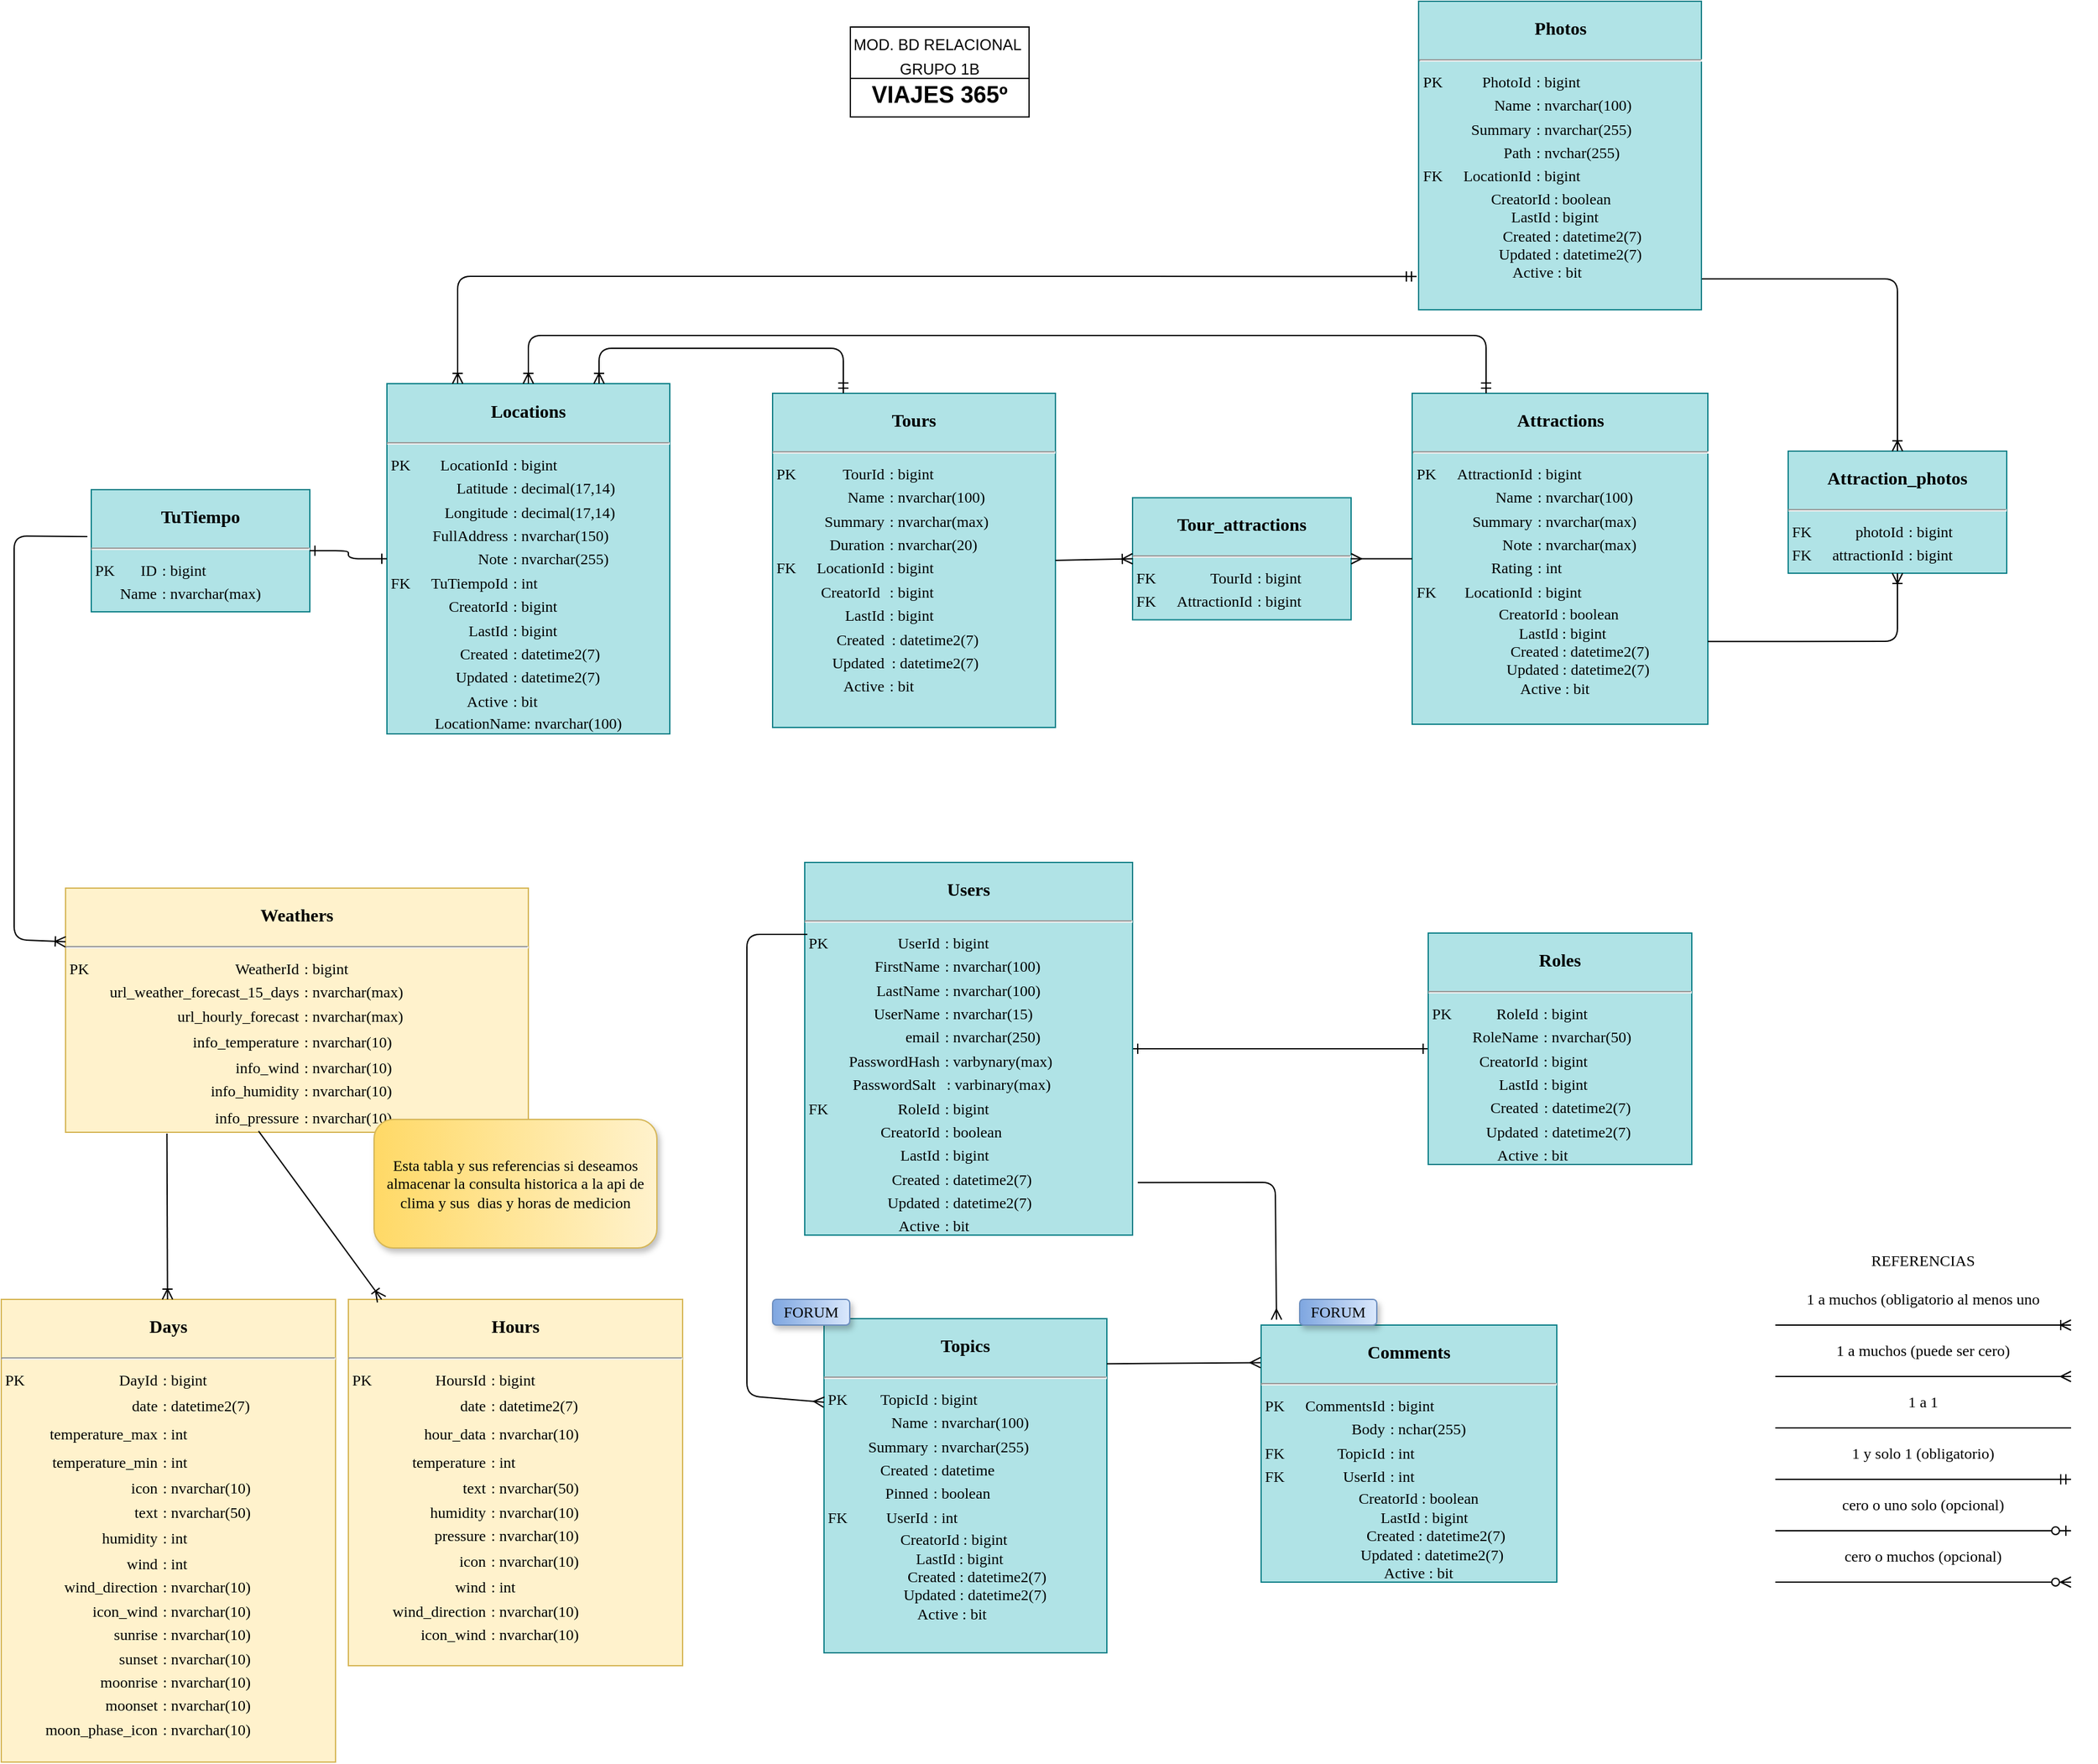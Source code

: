 <mxfile version="14.4.3" type="device"><diagram name="Page-1" id="2ca16b54-16f6-2749-3443-fa8db7711227"><mxGraphModel dx="2762" dy="1672" grid="1" gridSize="10" guides="1" tooltips="1" connect="1" arrows="1" fold="1" page="1" pageScale="1" pageWidth="1100" pageHeight="850" background="#ffffff" math="0" shadow="0"><root><mxCell id="0"/><mxCell id="1" parent="0"/><mxCell id="2ed32ef02a7f4228-20" style="edgeStyle=orthogonalEdgeStyle;html=1;labelBackgroundColor=none;startArrow=ERone;endArrow=ERone;fontFamily=Verdana;fontSize=12;align=left;startFill=0;endFill=0;" parent="1" source="V1FZ17Z4BMPoSAG-8q6G-1" target="2ed32ef02a7f4228-11" edge="1"><mxGeometry relative="1" as="geometry"><mxPoint x="975" y="725" as="sourcePoint"/></mxGeometry></mxCell><mxCell id="2ed32ef02a7f4228-11" value="&lt;p style=&quot;box-sizing: border-box ; width: 100% ; padding: 2px&quot;&gt;&lt;b&gt;&lt;font style=&quot;font-size: 14px&quot;&gt;Users&lt;/font&gt;&lt;/b&gt;&lt;/p&gt;&lt;hr&gt;&lt;table&gt;&lt;tbody&gt;&lt;tr&gt;&lt;td style=&quot;text-align: right ; border-collapse: collapse&quot;&gt;PK&amp;nbsp; &amp;nbsp;&amp;nbsp;&lt;/td&gt;&lt;td style=&quot;text-align: right&quot;&gt;UserId&lt;/td&gt;&lt;td style=&quot;text-align: left&quot;&gt;: bigint&lt;/td&gt;&lt;/tr&gt;&lt;tr&gt;&lt;td&gt;&lt;br&gt;&lt;/td&gt;&lt;td style=&quot;text-align: right&quot;&gt;FirstName&lt;/td&gt;&lt;td style=&quot;text-align: left&quot;&gt;: nvarchar(100)&lt;/td&gt;&lt;/tr&gt;&lt;tr&gt;&lt;td&gt;&lt;br&gt;&lt;/td&gt;&lt;td style=&quot;text-align: right&quot;&gt;LastName&lt;/td&gt;&lt;td style=&quot;text-align: left&quot;&gt;: nvarchar(100)&lt;/td&gt;&lt;/tr&gt;&lt;tr&gt;&lt;td&gt;&lt;br&gt;&lt;/td&gt;&lt;td style=&quot;text-align: right&quot;&gt;UserName&lt;/td&gt;&lt;td style=&quot;text-align: left&quot;&gt;: nvarchar(15)&lt;/td&gt;&lt;/tr&gt;&lt;tr&gt;&lt;td&gt;&lt;br&gt;&lt;/td&gt;&lt;td style=&quot;text-align: right&quot;&gt;email&lt;/td&gt;&lt;td style=&quot;text-align: left&quot;&gt;: nvarchar(250)&lt;/td&gt;&lt;/tr&gt;&lt;tr&gt;&lt;td&gt;&lt;br&gt;&lt;/td&gt;&lt;td&gt;PasswordHash&lt;/td&gt;&lt;td&gt;: varbynary(max)&lt;/td&gt;&lt;/tr&gt;&lt;tr&gt;&lt;td&gt;&lt;br&gt;&lt;/td&gt;&lt;td&gt;PasswordSalt&lt;/td&gt;&lt;td&gt;: varbinary(max)&lt;/td&gt;&lt;/tr&gt;&lt;tr&gt;&lt;td style=&quot;text-align: left&quot;&gt;FK&lt;/td&gt;&lt;td style=&quot;text-align: right&quot;&gt;RoleId&lt;/td&gt;&lt;td style=&quot;text-align: left&quot;&gt;: bigint&lt;/td&gt;&lt;/tr&gt;&lt;tr&gt;&lt;td&gt;&lt;br&gt;&lt;/td&gt;&lt;td style=&quot;text-align: right&quot;&gt;CreatorId&lt;/td&gt;&lt;td style=&quot;text-align: left&quot;&gt;: boolean&lt;/td&gt;&lt;/tr&gt;&lt;tr&gt;&lt;td style=&quot;text-align: left&quot;&gt;&lt;br&gt;&lt;/td&gt;&lt;td style=&quot;text-align: right&quot;&gt;LastId&lt;/td&gt;&lt;td style=&quot;text-align: left&quot;&gt;: bigint&lt;/td&gt;&lt;/tr&gt;&lt;tr&gt;&lt;td&gt;&lt;br&gt;&lt;/td&gt;&lt;td style=&quot;text-align: right&quot;&gt;Created&lt;/td&gt;&lt;td style=&quot;text-align: left&quot;&gt;: datetime2(7)&lt;/td&gt;&lt;/tr&gt;&lt;tr&gt;&lt;td&gt;&lt;br&gt;&lt;/td&gt;&lt;td style=&quot;text-align: right&quot;&gt;Updated&lt;/td&gt;&lt;td style=&quot;text-align: left&quot;&gt;: datetime2(7)&lt;/td&gt;&lt;/tr&gt;&lt;tr&gt;&lt;td&gt;&lt;br&gt;&lt;/td&gt;&lt;td style=&quot;text-align: right&quot;&gt;Active&lt;/td&gt;&lt;td style=&quot;text-align: left&quot;&gt;: bit&lt;/td&gt;&lt;/tr&gt;&lt;/tbody&gt;&lt;/table&gt;" style="verticalAlign=top;align=center;overflow=fill;html=1;rounded=0;shadow=0;comic=0;labelBackgroundColor=none;strokeWidth=1;fontFamily=Verdana;fontSize=12;glass=0;sketch=0;fillColor=#b0e3e6;strokeColor=#0e8088;" parent="1" vertex="1"><mxGeometry x="385" y="660" width="255" height="290" as="geometry"/></mxCell><mxCell id="V1FZ17Z4BMPoSAG-8q6G-1" value="&lt;p style=&quot;box-sizing: border-box ; width: 100% ; padding: 2px&quot;&gt;&lt;span style=&quot;font-size: 14px&quot;&gt;&lt;b&gt;Roles&lt;/b&gt;&lt;/span&gt;&lt;/p&gt;&lt;hr&gt;&lt;table&gt;&lt;tbody&gt;&lt;tr&gt;&lt;td style=&quot;text-align: right ; border-collapse: collapse&quot;&gt;PK&amp;nbsp; &amp;nbsp;&amp;nbsp;&lt;/td&gt;&lt;td style=&quot;text-align: right&quot;&gt;RoleId&lt;/td&gt;&lt;td style=&quot;text-align: left&quot;&gt;: bigint&lt;/td&gt;&lt;/tr&gt;&lt;tr&gt;&lt;td&gt;&lt;br&gt;&lt;/td&gt;&lt;td style=&quot;text-align: right&quot;&gt;RoleName&lt;/td&gt;&lt;td style=&quot;text-align: left&quot;&gt;: nvarchar(50)&lt;/td&gt;&lt;/tr&gt;&lt;tr&gt;&lt;td&gt;&lt;br&gt;&lt;/td&gt;&lt;td style=&quot;text-align: right&quot;&gt;CreatorId&lt;/td&gt;&lt;td style=&quot;text-align: left&quot;&gt;: bigint&lt;/td&gt;&lt;/tr&gt;&lt;tr&gt;&lt;td&gt;&lt;br&gt;&lt;/td&gt;&lt;td style=&quot;text-align: right&quot;&gt;LastId&lt;/td&gt;&lt;td style=&quot;text-align: left&quot;&gt;: bigint&lt;/td&gt;&lt;/tr&gt;&lt;tr&gt;&lt;td&gt;&lt;br&gt;&lt;/td&gt;&lt;td style=&quot;text-align: right&quot;&gt;Created&lt;/td&gt;&lt;td&gt;: datetime2(7)&lt;/td&gt;&lt;/tr&gt;&lt;tr&gt;&lt;td&gt;&lt;br&gt;&lt;/td&gt;&lt;td style=&quot;text-align: right&quot;&gt;Updated&lt;/td&gt;&lt;td&gt;: datetime2(7)&lt;/td&gt;&lt;/tr&gt;&lt;tr&gt;&lt;td&gt;&lt;br&gt;&lt;/td&gt;&lt;td style=&quot;text-align: right&quot;&gt;Active&lt;/td&gt;&lt;td style=&quot;text-align: left&quot;&gt;: bit&lt;/td&gt;&lt;/tr&gt;&lt;/tbody&gt;&lt;/table&gt;" style="verticalAlign=top;align=center;overflow=fill;html=1;rounded=0;shadow=0;comic=0;labelBackgroundColor=none;strokeWidth=1;fontFamily=Verdana;fontSize=12;glass=0;sketch=0;fillColor=#b0e3e6;strokeColor=#0e8088;" parent="1" vertex="1"><mxGeometry x="870" y="715" width="205" height="180" as="geometry"/></mxCell><mxCell id="V1FZ17Z4BMPoSAG-8q6G-2" value="&lt;p style=&quot;box-sizing: border-box ; width: 100% ; padding: 2px&quot;&gt;&lt;b&gt;&lt;font style=&quot;font-size: 14px&quot;&gt;Locations&lt;/font&gt;&lt;/b&gt;&lt;/p&gt;&lt;hr&gt;&lt;table&gt;&lt;tbody&gt;&lt;tr&gt;&lt;td style=&quot;text-align: right ; border-collapse: collapse&quot;&gt;PK&amp;nbsp; &amp;nbsp;&amp;nbsp;&lt;/td&gt;&lt;td style=&quot;text-align: right&quot;&gt;LocationId&lt;/td&gt;&lt;td style=&quot;text-align: left&quot;&gt;: bigint&amp;nbsp;&lt;/td&gt;&lt;/tr&gt;&lt;tr&gt;&lt;td&gt;&lt;br&gt;&lt;/td&gt;&lt;td style=&quot;text-align: right&quot;&gt;Latitude&lt;/td&gt;&lt;td style=&quot;text-align: left&quot;&gt;: decimal(17,14)&lt;/td&gt;&lt;/tr&gt;&lt;tr&gt;&lt;td&gt;&lt;br&gt;&lt;/td&gt;&lt;td style=&quot;text-align: right&quot;&gt;Longitude&lt;/td&gt;&lt;td&gt;: decimal(17,14)&lt;/td&gt;&lt;/tr&gt;&lt;tr&gt;&lt;td&gt;&lt;br&gt;&lt;/td&gt;&lt;td style=&quot;text-align: right&quot;&gt;FullAddress&lt;/td&gt;&lt;td style=&quot;text-align: left&quot;&gt;: nvarchar(150)&lt;/td&gt;&lt;/tr&gt;&lt;tr&gt;&lt;td&gt;&lt;br&gt;&lt;/td&gt;&lt;td style=&quot;text-align: right&quot;&gt;Note&lt;/td&gt;&lt;td style=&quot;text-align: left&quot;&gt;: nvarchar(255)&lt;/td&gt;&lt;/tr&gt;&lt;tr&gt;&lt;td style=&quot;text-align: left&quot;&gt;FK&lt;/td&gt;&lt;td style=&quot;text-align: right&quot;&gt;TuTiempoId&lt;/td&gt;&lt;td style=&quot;text-align: left&quot;&gt;: int&lt;/td&gt;&lt;/tr&gt;&lt;tr&gt;&lt;td&gt;&lt;br&gt;&lt;/td&gt;&lt;td style=&quot;text-align: right&quot;&gt;CreatorId&lt;/td&gt;&lt;td style=&quot;text-align: left&quot;&gt;: bigint&lt;/td&gt;&lt;/tr&gt;&lt;tr&gt;&lt;td&gt;&lt;br&gt;&lt;/td&gt;&lt;td style=&quot;text-align: right&quot;&gt;LastId&lt;/td&gt;&lt;td style=&quot;text-align: left&quot;&gt;: bigint&lt;/td&gt;&lt;/tr&gt;&lt;tr&gt;&lt;td&gt;&lt;br&gt;&lt;/td&gt;&lt;td style=&quot;text-align: right&quot;&gt;Created&lt;/td&gt;&lt;td style=&quot;text-align: left&quot;&gt;: datetime2(7)&lt;/td&gt;&lt;/tr&gt;&lt;tr&gt;&lt;td&gt;&lt;br&gt;&lt;/td&gt;&lt;td style=&quot;text-align: right&quot;&gt;Updated&lt;/td&gt;&lt;td style=&quot;text-align: left&quot;&gt;: datetime2(7)&lt;/td&gt;&lt;/tr&gt;&lt;tr&gt;&lt;td&gt;&lt;br&gt;&lt;/td&gt;&lt;td style=&quot;text-align: right&quot;&gt;Active&lt;/td&gt;&lt;td style=&quot;text-align: left&quot;&gt;: bit&lt;/td&gt;&lt;/tr&gt;&lt;/tbody&gt;&lt;/table&gt;LocationName: nvarchar(100)" style="verticalAlign=top;align=center;overflow=fill;html=1;rounded=0;shadow=0;comic=0;labelBackgroundColor=none;strokeWidth=1;fontFamily=Verdana;fontSize=12;glass=0;sketch=0;fillColor=#b0e3e6;strokeColor=#0e8088;" parent="1" vertex="1"><mxGeometry x="60" y="287.5" width="220" height="272.5" as="geometry"/></mxCell><mxCell id="e3Qhq50gi6dWlO5Slr-u-6" value="&lt;p style=&quot;box-sizing: border-box ; width: 100% ; padding: 2px&quot;&gt;&lt;b&gt;&lt;font style=&quot;font-size: 14px&quot;&gt;Tours&lt;/font&gt;&lt;/b&gt;&lt;/p&gt;&lt;hr&gt;&lt;table&gt;&lt;tbody&gt;&lt;tr&gt;&lt;td style=&quot;text-align: right ; border-collapse: collapse&quot;&gt;PK&amp;nbsp; &amp;nbsp;&amp;nbsp;&lt;/td&gt;&lt;td style=&quot;text-align: right&quot;&gt;TourId&lt;/td&gt;&lt;td style=&quot;text-align: left&quot;&gt;: bigint&lt;/td&gt;&lt;/tr&gt;&lt;tr&gt;&lt;td&gt;&lt;br&gt;&lt;/td&gt;&lt;td style=&quot;text-align: right&quot;&gt;Name&lt;/td&gt;&lt;td style=&quot;text-align: left&quot;&gt;: nvarchar(100)&lt;/td&gt;&lt;/tr&gt;&lt;tr&gt;&lt;td&gt;&lt;br&gt;&lt;/td&gt;&lt;td style=&quot;text-align: right&quot;&gt;Summary&lt;/td&gt;&lt;td&gt;: nvarchar(max)&lt;/td&gt;&lt;/tr&gt;&lt;tr&gt;&lt;td&gt;&lt;br&gt;&lt;/td&gt;&lt;td style=&quot;text-align: right&quot;&gt;Duration&lt;/td&gt;&lt;td style=&quot;text-align: left&quot;&gt;: nvarchar(20)&lt;/td&gt;&lt;/tr&gt;&lt;tr&gt;&lt;td style=&quot;text-align: left&quot;&gt;FK&lt;/td&gt;&lt;td&gt;LocationId&lt;/td&gt;&lt;td style=&quot;text-align: left&quot;&gt;: bigint&lt;/td&gt;&lt;/tr&gt;&lt;tr&gt;&lt;td&gt;&lt;br&gt;&lt;/td&gt;&lt;td&gt;CreatorId&lt;/td&gt;&lt;td style=&quot;text-align: left&quot;&gt;: bigint&lt;/td&gt;&lt;/tr&gt;&lt;tr&gt;&lt;td&gt;&lt;br&gt;&lt;/td&gt;&lt;td style=&quot;text-align: right&quot;&gt;LastId&lt;/td&gt;&lt;td style=&quot;text-align: left&quot;&gt;: bigint&lt;/td&gt;&lt;/tr&gt;&lt;tr&gt;&lt;td&gt;&lt;br&gt;&lt;/td&gt;&lt;td style=&quot;text-align: right&quot;&gt;Created&lt;/td&gt;&lt;td&gt;: datetime2(7)&amp;nbsp;&amp;nbsp;&lt;/td&gt;&lt;/tr&gt;&lt;tr&gt;&lt;td&gt;&lt;br&gt;&lt;/td&gt;&lt;td style=&quot;text-align: right&quot;&gt;Updated&lt;/td&gt;&lt;td&gt;: datetime2(7)&amp;nbsp;&amp;nbsp;&lt;/td&gt;&lt;/tr&gt;&lt;tr&gt;&lt;td&gt;&lt;br&gt;&lt;/td&gt;&lt;td style=&quot;text-align: right&quot;&gt;Active&lt;/td&gt;&lt;td style=&quot;text-align: left&quot;&gt;: bit&lt;/td&gt;&lt;/tr&gt;&lt;/tbody&gt;&lt;/table&gt;" style="verticalAlign=top;align=center;overflow=fill;html=1;rounded=0;shadow=0;comic=0;labelBackgroundColor=none;strokeWidth=1;fontFamily=Verdana;fontSize=12;glass=0;sketch=0;fillColor=#b0e3e6;strokeColor=#0e8088;" parent="1" vertex="1"><mxGeometry x="360" y="295" width="220" height="260" as="geometry"/></mxCell><mxCell id="e3Qhq50gi6dWlO5Slr-u-7" value="&lt;p style=&quot;box-sizing: border-box ; width: 100% ; padding: 2px&quot;&gt;&lt;b&gt;&lt;font style=&quot;font-size: 14px&quot;&gt;Attractions&lt;/font&gt;&lt;/b&gt;&lt;/p&gt;&lt;hr&gt;&lt;table&gt;&lt;tbody&gt;&lt;tr&gt;&lt;td style=&quot;text-align: right ; border-collapse: collapse&quot;&gt;PK&amp;nbsp; &amp;nbsp;&amp;nbsp;&lt;/td&gt;&lt;td style=&quot;text-align: right&quot;&gt;AttractionId&lt;/td&gt;&lt;td style=&quot;text-align: left&quot;&gt;: bigint&lt;/td&gt;&lt;/tr&gt;&lt;tr&gt;&lt;td&gt;&lt;br&gt;&lt;/td&gt;&lt;td style=&quot;text-align: right&quot;&gt;Name&lt;/td&gt;&lt;td style=&quot;text-align: left&quot;&gt;: nvarchar(100)&lt;/td&gt;&lt;/tr&gt;&lt;tr&gt;&lt;td&gt;&lt;br&gt;&lt;/td&gt;&lt;td style=&quot;text-align: right&quot;&gt;Summary&lt;/td&gt;&lt;td style=&quot;text-align: left&quot;&gt;: nvarchar(max)&lt;/td&gt;&lt;/tr&gt;&lt;tr&gt;&lt;td&gt;&lt;br&gt;&lt;/td&gt;&lt;td style=&quot;text-align: right&quot;&gt;Note&lt;/td&gt;&lt;td style=&quot;text-align: left&quot;&gt;: nvarchar(max)&lt;/td&gt;&lt;/tr&gt;&lt;tr&gt;&lt;td&gt;&lt;br&gt;&lt;/td&gt;&lt;td style=&quot;text-align: right&quot;&gt;Rating&lt;/td&gt;&lt;td style=&quot;text-align: left&quot;&gt;: int&lt;/td&gt;&lt;/tr&gt;&lt;tr&gt;&lt;td style=&quot;text-align: left&quot;&gt;FK&lt;/td&gt;&lt;td style=&quot;text-align: right&quot;&gt;LocationId&lt;/td&gt;&lt;td style=&quot;text-align: left&quot;&gt;: bigint&lt;/td&gt;&lt;/tr&gt;&lt;/tbody&gt;&lt;/table&gt;&amp;nbsp; &amp;nbsp; &amp;nbsp;CreatorId : boolean&amp;nbsp; &amp;nbsp; &amp;nbsp;&amp;nbsp;&lt;br&gt;&amp;nbsp; &amp;nbsp; &amp;nbsp;LastId : bigint&amp;nbsp; &amp;nbsp;&amp;nbsp;&lt;br&gt;&amp;nbsp; &amp;nbsp; &amp;nbsp; &amp;nbsp; &amp;nbsp; Created : datetime2(7)&lt;br&gt;&amp;nbsp; &amp;nbsp; &amp;nbsp; &amp;nbsp; &amp;nbsp;Updated : datetime2(7)&lt;br&gt;Active : bit&amp;nbsp; &amp;nbsp;" style="verticalAlign=top;align=center;overflow=fill;html=1;rounded=0;shadow=0;comic=0;labelBackgroundColor=none;strokeWidth=1;fontFamily=Verdana;fontSize=12;glass=0;sketch=0;fillColor=#b0e3e6;strokeColor=#0e8088;direction=west;" parent="1" vertex="1"><mxGeometry x="857.5" y="295" width="230" height="257.5" as="geometry"/></mxCell><mxCell id="e3Qhq50gi6dWlO5Slr-u-8" value="&lt;p style=&quot;box-sizing: border-box ; width: 100% ; padding: 2px&quot;&gt;&lt;span style=&quot;font-size: 14px&quot;&gt;&lt;b&gt;Photos&lt;/b&gt;&lt;/span&gt;&lt;/p&gt;&lt;hr&gt;&lt;table&gt;&lt;tbody&gt;&lt;tr&gt;&lt;td style=&quot;text-align: right ; border-collapse: collapse&quot;&gt;PK&amp;nbsp; &amp;nbsp;&amp;nbsp;&lt;/td&gt;&lt;td style=&quot;text-align: right&quot;&gt;PhotoId&lt;/td&gt;&lt;td style=&quot;text-align: left&quot;&gt;: bigint&lt;/td&gt;&lt;/tr&gt;&lt;tr&gt;&lt;td&gt;&lt;br&gt;&lt;/td&gt;&lt;td style=&quot;text-align: right&quot;&gt;Name&lt;/td&gt;&lt;td style=&quot;text-align: left&quot;&gt;: nvarchar(100)&lt;/td&gt;&lt;/tr&gt;&lt;tr&gt;&lt;td&gt;&lt;br&gt;&lt;/td&gt;&lt;td style=&quot;text-align: right&quot;&gt;Summary&lt;/td&gt;&lt;td&gt;: nvarchar(255)&lt;/td&gt;&lt;/tr&gt;&lt;tr&gt;&lt;td&gt;&lt;br&gt;&lt;/td&gt;&lt;td style=&quot;text-align: right&quot;&gt;Path&lt;/td&gt;&lt;td style=&quot;text-align: left&quot;&gt;: nvchar(255)&lt;/td&gt;&lt;/tr&gt;&lt;tr&gt;&lt;td style=&quot;text-align: left&quot;&gt;FK&lt;/td&gt;&lt;td style=&quot;text-align: right&quot;&gt;LocationId&lt;/td&gt;&lt;td style=&quot;text-align: left&quot;&gt;: bigint&lt;/td&gt;&lt;/tr&gt;&lt;/tbody&gt;&lt;/table&gt;&amp;nbsp;CreatorId : boolean&amp;nbsp; &amp;nbsp; &amp;nbsp;&amp;nbsp;&lt;br&gt;&amp;nbsp;LastId : bigint&amp;nbsp; &amp;nbsp;&amp;nbsp;&lt;br&gt;&amp;nbsp; &amp;nbsp; &amp;nbsp; Created : datetime2(7)&lt;br&gt;&amp;nbsp; &amp;nbsp; &amp;nbsp;Updated : datetime2(7)&lt;br&gt;Active : bit&amp;nbsp; &amp;nbsp; &amp;nbsp; &amp;nbsp;" style="verticalAlign=top;align=center;overflow=fill;html=1;rounded=0;shadow=0;comic=0;labelBackgroundColor=none;strokeWidth=1;fontFamily=Verdana;fontSize=12;glass=0;sketch=0;fillColor=#b0e3e6;strokeColor=#0e8088;" parent="1" vertex="1"><mxGeometry x="862.5" y="-10" width="220" height="240" as="geometry"/></mxCell><mxCell id="e3Qhq50gi6dWlO5Slr-u-9" value="&lt;p style=&quot;box-sizing: border-box ; width: 100% ; padding: 2px&quot;&gt;&lt;span style=&quot;font-size: 14px&quot;&gt;&lt;b&gt;Weathers&lt;/b&gt;&lt;/span&gt;&lt;/p&gt;&lt;hr&gt;&lt;table&gt;&lt;tbody&gt;&lt;tr&gt;&lt;td style=&quot;text-align: right ; border-collapse: collapse&quot;&gt;PK&amp;nbsp; &amp;nbsp;&amp;nbsp;&lt;/td&gt;&lt;td style=&quot;text-align: right&quot;&gt;WeatherId&lt;/td&gt;&lt;td style=&quot;text-align: left&quot;&gt;: bigint&lt;/td&gt;&lt;/tr&gt;&lt;tr&gt;&lt;td&gt;&lt;br&gt;&lt;/td&gt;&lt;td style=&quot;text-align: right&quot;&gt;url_weather_forecast_15_days&lt;/td&gt;&lt;td style=&quot;text-align: left&quot;&gt;: nvarchar(max)&lt;/td&gt;&lt;/tr&gt;&lt;tr&gt;&lt;td&gt;&lt;br&gt;&lt;/td&gt;&lt;td style=&quot;text-align: right&quot;&gt;url_hourly_forecast&lt;/td&gt;&lt;td style=&quot;text-align: left&quot;&gt;: nvarchar(max)&lt;/td&gt;&lt;/tr&gt;&lt;tr&gt;&lt;td&gt;&lt;br&gt;&lt;/td&gt;&lt;td style=&quot;text-align: right&quot;&gt;&lt;div style=&quot;line-height: 18px&quot;&gt;info_temperature&lt;/div&gt;&lt;/td&gt;&lt;td style=&quot;text-align: left&quot;&gt;: nvarchar(10)&lt;/td&gt;&lt;/tr&gt;&lt;tr&gt;&lt;td&gt;&lt;br&gt;&lt;/td&gt;&lt;td style=&quot;text-align: right&quot;&gt;info_wind&lt;/td&gt;&lt;td style=&quot;text-align: left&quot;&gt;: nvarchar(10)&lt;/td&gt;&lt;/tr&gt;&lt;tr&gt;&lt;td&gt;&lt;br&gt;&lt;/td&gt;&lt;td style=&quot;text-align: right&quot;&gt;info_humidity&lt;/td&gt;&lt;td style=&quot;text-align: left&quot;&gt;: nvarchar(10)&lt;/td&gt;&lt;/tr&gt;&lt;tr&gt;&lt;td style=&quot;text-align: left&quot;&gt;&lt;br&gt;&lt;/td&gt;&lt;td style=&quot;text-align: right&quot;&gt;&lt;div style=&quot;line-height: 18px&quot;&gt;info_pressure&lt;/div&gt;&lt;/td&gt;&lt;td style=&quot;text-align: left&quot;&gt;: nvarchar(10)&lt;/td&gt;&lt;/tr&gt;&lt;/tbody&gt;&lt;/table&gt;" style="verticalAlign=top;align=center;overflow=fill;html=1;rounded=0;shadow=0;comic=0;labelBackgroundColor=none;strokeWidth=1;fontFamily=Verdana;fontSize=12;glass=0;sketch=0;fillColor=#fff2cc;strokeColor=#d6b656;" parent="1" vertex="1"><mxGeometry x="-190" y="680" width="360" height="190" as="geometry"/></mxCell><mxCell id="e3Qhq50gi6dWlO5Slr-u-25" value="Esta tabla y sus referencias si deseamos almacenar la consulta historica a la api de clima y sus&amp;nbsp; dias y horas de medicion" style="text;html=1;fillColor=#fff2cc;align=center;verticalAlign=middle;whiteSpace=wrap;rounded=1;shadow=1;glass=0;comic=0;sketch=0;fontFamily=Verdana;strokeColor=#d6b656;gradientDirection=west;gradientColor=#ffd966;" parent="1" vertex="1"><mxGeometry x="50" y="860" width="220" height="100" as="geometry"/></mxCell><mxCell id="e3Qhq50gi6dWlO5Slr-u-26" value="&lt;p style=&quot;box-sizing: border-box ; width: 100% ; padding: 2px&quot;&gt;&lt;b&gt;&lt;font style=&quot;font-size: 14px&quot;&gt;Topics&lt;/font&gt;&lt;/b&gt;&lt;/p&gt;&lt;hr&gt;&lt;table&gt;&lt;tbody&gt;&lt;tr&gt;&lt;td style=&quot;text-align: right ; border-collapse: collapse&quot;&gt;PK&amp;nbsp; &amp;nbsp;&amp;nbsp;&lt;/td&gt;&lt;td style=&quot;text-align: right&quot;&gt;TopicId&lt;/td&gt;&lt;td style=&quot;text-align: left&quot;&gt;: bigint&lt;/td&gt;&lt;/tr&gt;&lt;tr&gt;&lt;td&gt;&lt;br&gt;&lt;/td&gt;&lt;td style=&quot;text-align: right&quot;&gt;Name&lt;/td&gt;&lt;td style=&quot;text-align: left&quot;&gt;: nvarchar(100)&lt;/td&gt;&lt;/tr&gt;&lt;tr&gt;&lt;td&gt;&lt;br&gt;&lt;/td&gt;&lt;td style=&quot;text-align: right&quot;&gt;Summary&lt;/td&gt;&lt;td&gt;: nvarchar(255)&lt;/td&gt;&lt;/tr&gt;&lt;tr&gt;&lt;td style=&quot;text-align: left&quot;&gt;&lt;br&gt;&lt;/td&gt;&lt;td style=&quot;text-align: right&quot;&gt;Created&lt;/td&gt;&lt;td style=&quot;text-align: left&quot;&gt;: datetime&lt;/td&gt;&lt;/tr&gt;&lt;tr&gt;&lt;td&gt;&lt;br&gt;&lt;/td&gt;&lt;td style=&quot;text-align: right&quot;&gt;Pinned&lt;/td&gt;&lt;td style=&quot;text-align: left&quot;&gt;: boolean&lt;/td&gt;&lt;/tr&gt;&lt;tr&gt;&lt;td style=&quot;text-align: left&quot;&gt;FK&lt;/td&gt;&lt;td style=&quot;text-align: right&quot;&gt;UserId&lt;/td&gt;&lt;td style=&quot;text-align: left&quot;&gt;: int&lt;/td&gt;&lt;/tr&gt;&lt;/tbody&gt;&lt;/table&gt;CreatorId : bigint&amp;nbsp; &amp;nbsp; &amp;nbsp;&amp;nbsp;&lt;br&gt;&amp;nbsp;LastId : bigint&amp;nbsp; &amp;nbsp;&amp;nbsp;&lt;br&gt;&amp;nbsp; &amp;nbsp; &amp;nbsp; Created : datetime2(7)&lt;br&gt;&amp;nbsp; &amp;nbsp; &amp;nbsp;Updated : datetime2(7)&lt;br&gt;Active : bit&amp;nbsp; &amp;nbsp; &amp;nbsp; &amp;nbsp;" style="verticalAlign=top;align=center;overflow=fill;html=1;rounded=0;shadow=0;comic=0;labelBackgroundColor=none;strokeWidth=1;fontFamily=Verdana;fontSize=12;glass=0;sketch=0;fillColor=#b0e3e6;strokeColor=#0e8088;direction=west;" parent="1" vertex="1"><mxGeometry x="400" y="1015" width="220" height="260" as="geometry"/></mxCell><mxCell id="e3Qhq50gi6dWlO5Slr-u-27" value="&lt;p style=&quot;box-sizing: border-box ; width: 100% ; padding: 2px&quot;&gt;&lt;b&gt;&lt;font style=&quot;font-size: 14px&quot;&gt;Comments&lt;/font&gt;&lt;/b&gt;&lt;/p&gt;&lt;hr&gt;&lt;table&gt;&lt;tbody&gt;&lt;tr&gt;&lt;td style=&quot;text-align: right ; border-collapse: collapse&quot;&gt;PK&amp;nbsp; &amp;nbsp;&amp;nbsp;&lt;/td&gt;&lt;td style=&quot;text-align: right&quot;&gt;CommentsId&lt;/td&gt;&lt;td style=&quot;text-align: left&quot;&gt;: bigint&lt;/td&gt;&lt;/tr&gt;&lt;tr&gt;&lt;td&gt;&lt;br&gt;&lt;/td&gt;&lt;td style=&quot;text-align: right&quot;&gt;Body&lt;/td&gt;&lt;td style=&quot;text-align: left&quot;&gt;: nchar(255)&lt;/td&gt;&lt;/tr&gt;&lt;tr&gt;&lt;td style=&quot;text-align: left&quot;&gt;FK&lt;/td&gt;&lt;td style=&quot;text-align: right&quot;&gt;TopicId&lt;/td&gt;&lt;td style=&quot;text-align: left&quot;&gt;: int&lt;/td&gt;&lt;/tr&gt;&lt;tr&gt;&lt;td style=&quot;text-align: left&quot;&gt;FK&lt;/td&gt;&lt;td style=&quot;text-align: right&quot;&gt;UserId&lt;/td&gt;&lt;td style=&quot;text-align: left&quot;&gt;: int&lt;/td&gt;&lt;/tr&gt;&lt;/tbody&gt;&lt;/table&gt;&amp;nbsp; &amp;nbsp; &amp;nbsp; &amp;nbsp; &amp;nbsp; &amp;nbsp; &amp;nbsp; CreatorId : boolean&amp;nbsp; &amp;nbsp; &amp;nbsp; &amp;nbsp; &amp;nbsp;&lt;br&gt;&amp;nbsp; &amp;nbsp; &amp;nbsp; &amp;nbsp; &amp;nbsp; &amp;nbsp; &amp;nbsp; &amp;nbsp;LastId : bigint&amp;nbsp; &amp;nbsp; &amp;nbsp; &amp;nbsp;&lt;br&gt;&amp;nbsp; &amp;nbsp; &amp;nbsp; &amp;nbsp; &amp;nbsp; &amp;nbsp; &amp;nbsp; &amp;nbsp; &amp;nbsp;Created : datetime2(7)&amp;nbsp; &amp;nbsp;&lt;br&gt;&amp;nbsp; &amp;nbsp; &amp;nbsp; &amp;nbsp; &amp;nbsp; &amp;nbsp; &amp;nbsp; &amp;nbsp; Updated : datetime2(7)&amp;nbsp; &amp;nbsp;&amp;nbsp;&lt;br&gt;&amp;nbsp; &amp;nbsp; &amp;nbsp; &amp;nbsp; &amp;nbsp; &amp;nbsp; &amp;nbsp;Active : bit&amp;nbsp; &amp;nbsp; &amp;nbsp; &amp;nbsp;&amp;nbsp;" style="verticalAlign=top;align=center;overflow=fill;html=1;rounded=0;shadow=0;comic=0;labelBackgroundColor=none;strokeWidth=1;fontFamily=Verdana;fontSize=12;glass=0;sketch=0;fillColor=#b0e3e6;strokeColor=#0e8088;direction=east;" parent="1" vertex="1"><mxGeometry x="740" y="1020" width="230" height="200" as="geometry"/></mxCell><mxCell id="e3Qhq50gi6dWlO5Slr-u-30" value="" style="endArrow=ERmany;html=1;fontFamily=Verdana;exitX=0;exitY=0.865;exitDx=0;exitDy=0;entryX=-0.002;entryY=0.146;entryDx=0;entryDy=0;endFill=0;entryPerimeter=0;exitPerimeter=0;" parent="1" source="e3Qhq50gi6dWlO5Slr-u-26" target="e3Qhq50gi6dWlO5Slr-u-27" edge="1"><mxGeometry width="50" height="50" relative="1" as="geometry"><mxPoint x="365" y="890" as="sourcePoint"/><mxPoint x="705" y="990" as="targetPoint"/><Array as="points"/></mxGeometry></mxCell><mxCell id="e3Qhq50gi6dWlO5Slr-u-32" value="&lt;p style=&quot;box-sizing: border-box ; width: 100% ; padding: 2px&quot;&gt;&lt;b&gt;&lt;font style=&quot;font-size: 14px&quot;&gt;Tour_attractions&lt;/font&gt;&lt;/b&gt;&lt;/p&gt;&lt;hr&gt;&lt;table&gt;&lt;tbody&gt;&lt;tr&gt;&lt;td style=&quot;text-align: right ; border-collapse: collapse&quot;&gt;FK&amp;nbsp; &amp;nbsp;&amp;nbsp;&lt;/td&gt;&lt;td style=&quot;text-align: right&quot;&gt;TourId&lt;/td&gt;&lt;td style=&quot;text-align: left&quot;&gt;: bigint&lt;/td&gt;&lt;/tr&gt;&lt;tr&gt;&lt;td style=&quot;text-align: left&quot;&gt;FK&lt;/td&gt;&lt;td style=&quot;text-align: right&quot;&gt;AttractionId&lt;/td&gt;&lt;td style=&quot;text-align: left&quot;&gt;: bigint&lt;/td&gt;&lt;/tr&gt;&lt;/tbody&gt;&lt;/table&gt;" style="verticalAlign=top;align=center;overflow=fill;html=1;rounded=0;shadow=0;comic=0;labelBackgroundColor=none;strokeWidth=1;fontFamily=Verdana;fontSize=12;glass=0;sketch=0;fillColor=#b0e3e6;strokeColor=#0e8088;" parent="1" vertex="1"><mxGeometry x="640" y="376.25" width="170" height="95" as="geometry"/></mxCell><mxCell id="e3Qhq50gi6dWlO5Slr-u-33" value="" style="endArrow=ERoneToMany;html=1;fontFamily=Verdana;exitX=1;exitY=0.5;exitDx=0;exitDy=0;entryX=0;entryY=0.5;entryDx=0;entryDy=0;endFill=0;" parent="1" source="e3Qhq50gi6dWlO5Slr-u-6" target="e3Qhq50gi6dWlO5Slr-u-32" edge="1"><mxGeometry width="50" height="50" relative="1" as="geometry"><mxPoint x="630" y="617.5" as="sourcePoint"/><mxPoint x="740" y="695" as="targetPoint"/></mxGeometry></mxCell><mxCell id="e3Qhq50gi6dWlO5Slr-u-34" value="" style="endArrow=ERmany;html=1;fontFamily=Verdana;exitX=1;exitY=0.5;exitDx=0;exitDy=0;entryX=1;entryY=0.5;entryDx=0;entryDy=0;endFill=0;" parent="1" source="e3Qhq50gi6dWlO5Slr-u-7" target="e3Qhq50gi6dWlO5Slr-u-32" edge="1"><mxGeometry width="50" height="50" relative="1" as="geometry"><mxPoint x="500" y="302.5" as="sourcePoint"/><mxPoint x="520" y="457.5" as="targetPoint"/></mxGeometry></mxCell><mxCell id="e3Qhq50gi6dWlO5Slr-u-35" value="" style="endArrow=none;html=1;fontFamily=Verdana;entryX=-0.018;entryY=0.384;entryDx=0;entryDy=0;exitX=0;exitY=0.22;exitDx=0;exitDy=0;entryPerimeter=0;startArrow=ERoneToMany;startFill=0;exitPerimeter=0;" parent="1" source="e3Qhq50gi6dWlO5Slr-u-9" target="SS0RvVxs0JFQ1UmeaMBl-1" edge="1"><mxGeometry width="50" height="50" relative="1" as="geometry"><mxPoint x="380" y="610" as="sourcePoint"/><mxPoint x="430" y="560" as="targetPoint"/><Array as="points"><mxPoint x="-230" y="720"/><mxPoint x="-230" y="406"/></Array></mxGeometry></mxCell><mxCell id="e3Qhq50gi6dWlO5Slr-u-36" value="&lt;p style=&quot;box-sizing: border-box ; width: 100% ; padding: 2px&quot;&gt;&lt;b&gt;&lt;font style=&quot;font-size: 14px&quot;&gt;Attraction_photos&lt;/font&gt;&lt;/b&gt;&lt;/p&gt;&lt;hr&gt;&lt;table&gt;&lt;tbody&gt;&lt;tr&gt;&lt;td style=&quot;text-align: right ; border-collapse: collapse&quot;&gt;FK&amp;nbsp; &amp;nbsp;&amp;nbsp;&lt;/td&gt;&lt;td style=&quot;text-align: right&quot;&gt;photoId&lt;/td&gt;&lt;td style=&quot;text-align: left&quot;&gt;: bigint&lt;/td&gt;&lt;/tr&gt;&lt;tr&gt;&lt;td style=&quot;text-align: left&quot;&gt;FK&lt;/td&gt;&lt;td style=&quot;text-align: right&quot;&gt;attractionId&lt;/td&gt;&lt;td style=&quot;text-align: left&quot;&gt;: bigint&lt;/td&gt;&lt;/tr&gt;&lt;/tbody&gt;&lt;/table&gt;" style="verticalAlign=top;align=center;overflow=fill;html=1;rounded=0;shadow=0;comic=0;labelBackgroundColor=none;strokeWidth=1;fontFamily=Verdana;fontSize=12;glass=0;sketch=0;fillColor=#b0e3e6;strokeColor=#0e8088;" parent="1" vertex="1"><mxGeometry x="1150" y="340" width="170" height="95" as="geometry"/></mxCell><mxCell id="e3Qhq50gi6dWlO5Slr-u-37" value="" style="endArrow=ERoneToMany;html=1;fontFamily=Verdana;exitX=0;exitY=0.25;exitDx=0;exitDy=0;entryX=0.5;entryY=1;entryDx=0;entryDy=0;endFill=0;" parent="1" source="e3Qhq50gi6dWlO5Slr-u-7" target="e3Qhq50gi6dWlO5Slr-u-36" edge="1"><mxGeometry width="50" height="50" relative="1" as="geometry"><mxPoint x="500" y="340" as="sourcePoint"/><mxPoint x="530" y="340" as="targetPoint"/><Array as="points"><mxPoint x="1235" y="488"/></Array></mxGeometry></mxCell><mxCell id="e3Qhq50gi6dWlO5Slr-u-38" value="" style="endArrow=ERoneToMany;html=1;fontFamily=Verdana;exitX=1.002;exitY=0.9;exitDx=0;exitDy=0;entryX=0.5;entryY=0;entryDx=0;entryDy=0;endFill=0;exitPerimeter=0;" parent="1" source="e3Qhq50gi6dWlO5Slr-u-8" target="e3Qhq50gi6dWlO5Slr-u-36" edge="1"><mxGeometry width="50" height="50" relative="1" as="geometry"><mxPoint x="950" y="355" as="sourcePoint"/><mxPoint x="1020" y="355" as="targetPoint"/><Array as="points"><mxPoint x="1235" y="206"/></Array></mxGeometry></mxCell><mxCell id="e3Qhq50gi6dWlO5Slr-u-39" value="" style="endArrow=ERmandOne;html=1;fontFamily=Verdana;exitX=0.75;exitY=0;exitDx=0;exitDy=0;entryX=0.25;entryY=0;entryDx=0;entryDy=0;endFill=0;startArrow=ERoneToMany;startFill=0;" parent="1" source="V1FZ17Z4BMPoSAG-8q6G-2" target="e3Qhq50gi6dWlO5Slr-u-6" edge="1"><mxGeometry width="50" height="50" relative="1" as="geometry"><mxPoint x="520" y="510" as="sourcePoint"/><mxPoint x="570" y="460" as="targetPoint"/><Array as="points"><mxPoint x="225" y="260"/><mxPoint x="415" y="260"/></Array></mxGeometry></mxCell><mxCell id="e3Qhq50gi6dWlO5Slr-u-40" value="" style="endArrow=ERmandOne;html=1;fontFamily=Verdana;entryX=0.75;entryY=1;entryDx=0;entryDy=0;endFill=0;exitX=0.5;exitY=0;exitDx=0;exitDy=0;startArrow=ERoneToMany;startFill=0;" parent="1" source="V1FZ17Z4BMPoSAG-8q6G-2" target="e3Qhq50gi6dWlO5Slr-u-7" edge="1"><mxGeometry width="50" height="50" relative="1" as="geometry"><mxPoint x="270" y="265" as="sourcePoint"/><mxPoint x="384.06" y="318.81" as="targetPoint"/><Array as="points"><mxPoint x="170" y="250"/><mxPoint x="915" y="250"/></Array></mxGeometry></mxCell><mxCell id="e3Qhq50gi6dWlO5Slr-u-42" value="" style="endArrow=ERmandOne;html=1;fontFamily=Verdana;entryX=-0.007;entryY=0.892;entryDx=0;entryDy=0;endFill=0;exitX=0.25;exitY=0;exitDx=0;exitDy=0;startArrow=ERoneToMany;startFill=0;entryPerimeter=0;" parent="1" source="V1FZ17Z4BMPoSAG-8q6G-2" target="e3Qhq50gi6dWlO5Slr-u-8" edge="1"><mxGeometry width="50" height="50" relative="1" as="geometry"><mxPoint x="160" y="265" as="sourcePoint"/><mxPoint x="850" y="310" as="targetPoint"/><Array as="points"><mxPoint x="115" y="204"/></Array></mxGeometry></mxCell><mxCell id="e3Qhq50gi6dWlO5Slr-u-43" value="" style="endArrow=ERmany;html=1;fontFamily=Verdana;exitX=1.016;exitY=0.859;exitDx=0;exitDy=0;endFill=0;exitPerimeter=0;entryX=0.052;entryY=-0.021;entryDx=0;entryDy=0;entryPerimeter=0;" parent="1" source="2ed32ef02a7f4228-11" target="e3Qhq50gi6dWlO5Slr-u-27" edge="1"><mxGeometry width="50" height="50" relative="1" as="geometry"><mxPoint x="615" y="897.5" as="sourcePoint"/><mxPoint x="725" y="975" as="targetPoint"/><Array as="points"><mxPoint x="751" y="909"/></Array></mxGeometry></mxCell><mxCell id="e3Qhq50gi6dWlO5Slr-u-45" value="" style="endArrow=ERmany;html=1;fontFamily=Verdana;exitX=0.008;exitY=0.193;exitDx=0;exitDy=0;entryX=1;entryY=0.75;entryDx=0;entryDy=0;endFill=0;exitPerimeter=0;" parent="1" source="2ed32ef02a7f4228-11" target="e3Qhq50gi6dWlO5Slr-u-26" edge="1"><mxGeometry width="50" height="50" relative="1" as="geometry"><mxPoint x="584.05" y="747.02" as="sourcePoint"/><mxPoint x="820" y="840" as="targetPoint"/><Array as="points"><mxPoint x="340" y="716"/><mxPoint x="340" y="1075"/></Array></mxGeometry></mxCell><mxCell id="e3Qhq50gi6dWlO5Slr-u-47" value="FORUM" style="text;html=1;fillColor=#dae8fc;align=center;verticalAlign=middle;whiteSpace=wrap;rounded=1;shadow=1;glass=0;comic=0;sketch=0;fontFamily=Verdana;strokeColor=#6c8ebf;gradientDirection=west;gradientColor=#7ea6e0;" parent="1" vertex="1"><mxGeometry x="360" y="1000" width="60" height="20" as="geometry"/></mxCell><mxCell id="e3Qhq50gi6dWlO5Slr-u-48" value="FORUM" style="text;html=1;fillColor=#dae8fc;align=center;verticalAlign=middle;whiteSpace=wrap;rounded=1;shadow=1;glass=0;comic=0;sketch=0;fontFamily=Verdana;strokeColor=#6c8ebf;gradientDirection=west;gradientColor=#7ea6e0;" parent="1" vertex="1"><mxGeometry x="770" y="1000" width="60" height="20" as="geometry"/></mxCell><mxCell id="e3Qhq50gi6dWlO5Slr-u-53" value="" style="group" parent="1" vertex="1" connectable="0"><mxGeometry x="1120" y="960" width="270" height="260" as="geometry"/></mxCell><mxCell id="e3Qhq50gi6dWlO5Slr-u-51" value="REFERENCIAS" style="text;html=1;strokeColor=none;fillColor=none;align=center;verticalAlign=middle;whiteSpace=wrap;rounded=0;shadow=1;glass=0;comic=0;sketch=0;fontFamily=Verdana;" parent="e3Qhq50gi6dWlO5Slr-u-53" vertex="1"><mxGeometry x="20" width="230" height="20" as="geometry"/></mxCell><mxCell id="e3Qhq50gi6dWlO5Slr-u-10" style="edgeStyle=orthogonalEdgeStyle;html=1;labelBackgroundColor=none;startArrow=ERoneToMany;endArrow=none;fontFamily=Verdana;fontSize=12;align=left;startFill=0;endFill=0;" parent="e3Qhq50gi6dWlO5Slr-u-53" edge="1"><mxGeometry y="30" as="geometry"><mxPoint x="250" y="60" as="sourcePoint"/><mxPoint x="20" y="60" as="targetPoint"/></mxGeometry></mxCell><mxCell id="e3Qhq50gi6dWlO5Slr-u-11" style="edgeStyle=orthogonalEdgeStyle;html=1;labelBackgroundColor=none;startArrow=ERmany;endArrow=none;fontFamily=Verdana;fontSize=12;align=left;startFill=0;endFill=0;" parent="e3Qhq50gi6dWlO5Slr-u-53" edge="1"><mxGeometry y="30" as="geometry"><mxPoint x="250" y="100" as="sourcePoint"/><mxPoint x="20" y="100" as="targetPoint"/></mxGeometry></mxCell><mxCell id="e3Qhq50gi6dWlO5Slr-u-12" value="1 a muchos (obligatorio al menos uno" style="text;html=1;strokeColor=none;fillColor=none;align=center;verticalAlign=middle;whiteSpace=wrap;rounded=0;shadow=0;glass=0;comic=0;sketch=0;fontFamily=Verdana;" parent="e3Qhq50gi6dWlO5Slr-u-53" vertex="1"><mxGeometry y="30" width="270" height="20" as="geometry"/></mxCell><mxCell id="e3Qhq50gi6dWlO5Slr-u-13" value="1 a muchos (puede ser cero)" style="text;html=1;strokeColor=none;fillColor=none;align=center;verticalAlign=middle;whiteSpace=wrap;rounded=0;shadow=0;glass=0;comic=0;sketch=0;fontFamily=Verdana;" parent="e3Qhq50gi6dWlO5Slr-u-53" vertex="1"><mxGeometry y="70" width="270" height="20" as="geometry"/></mxCell><mxCell id="e3Qhq50gi6dWlO5Slr-u-14" style="edgeStyle=orthogonalEdgeStyle;html=1;labelBackgroundColor=none;startArrow=none;endArrow=none;fontFamily=Verdana;fontSize=12;align=left;startFill=0;endFill=0;" parent="e3Qhq50gi6dWlO5Slr-u-53" edge="1"><mxGeometry y="30" as="geometry"><mxPoint x="250" y="140" as="sourcePoint"/><mxPoint x="20" y="140" as="targetPoint"/></mxGeometry></mxCell><mxCell id="e3Qhq50gi6dWlO5Slr-u-15" value="1 a 1" style="text;html=1;strokeColor=none;fillColor=none;align=center;verticalAlign=middle;whiteSpace=wrap;rounded=0;shadow=0;glass=0;comic=0;sketch=0;fontFamily=Verdana;" parent="e3Qhq50gi6dWlO5Slr-u-53" vertex="1"><mxGeometry y="110" width="270" height="20" as="geometry"/></mxCell><mxCell id="e3Qhq50gi6dWlO5Slr-u-16" style="edgeStyle=orthogonalEdgeStyle;html=1;labelBackgroundColor=none;startArrow=ERmandOne;endArrow=none;fontFamily=Verdana;fontSize=12;align=left;startFill=0;endFill=0;" parent="e3Qhq50gi6dWlO5Slr-u-53" edge="1"><mxGeometry y="30" as="geometry"><mxPoint x="250" y="180" as="sourcePoint"/><mxPoint x="20" y="180" as="targetPoint"/></mxGeometry></mxCell><mxCell id="e3Qhq50gi6dWlO5Slr-u-17" value="1 y solo 1 (obligatorio)" style="text;html=1;strokeColor=none;fillColor=none;align=center;verticalAlign=middle;whiteSpace=wrap;rounded=0;shadow=0;glass=0;comic=0;sketch=0;fontFamily=Verdana;" parent="e3Qhq50gi6dWlO5Slr-u-53" vertex="1"><mxGeometry y="150" width="270" height="20" as="geometry"/></mxCell><mxCell id="e3Qhq50gi6dWlO5Slr-u-18" style="edgeStyle=orthogonalEdgeStyle;html=1;labelBackgroundColor=none;startArrow=ERzeroToOne;endArrow=none;fontFamily=Verdana;fontSize=12;align=left;startFill=1;endFill=0;" parent="e3Qhq50gi6dWlO5Slr-u-53" edge="1"><mxGeometry y="30" as="geometry"><mxPoint x="250" y="220" as="sourcePoint"/><mxPoint x="20" y="220" as="targetPoint"/></mxGeometry></mxCell><mxCell id="e3Qhq50gi6dWlO5Slr-u-19" value="cero o uno solo (opcional)" style="text;html=1;strokeColor=none;fillColor=none;align=center;verticalAlign=middle;whiteSpace=wrap;rounded=0;shadow=0;glass=0;comic=0;sketch=0;fontFamily=Verdana;" parent="e3Qhq50gi6dWlO5Slr-u-53" vertex="1"><mxGeometry y="190" width="270" height="20" as="geometry"/></mxCell><mxCell id="e3Qhq50gi6dWlO5Slr-u-20" style="edgeStyle=orthogonalEdgeStyle;html=1;labelBackgroundColor=none;startArrow=ERzeroToMany;endArrow=none;fontFamily=Verdana;fontSize=12;align=left;startFill=1;endFill=0;" parent="e3Qhq50gi6dWlO5Slr-u-53" edge="1"><mxGeometry y="30" as="geometry"><mxPoint x="250" y="260" as="sourcePoint"/><mxPoint x="20" y="260" as="targetPoint"/></mxGeometry></mxCell><mxCell id="e3Qhq50gi6dWlO5Slr-u-21" value="cero o muchos (opcional)" style="text;html=1;strokeColor=none;fillColor=none;align=center;verticalAlign=middle;whiteSpace=wrap;rounded=0;shadow=0;glass=0;comic=0;sketch=0;fontFamily=Verdana;" parent="e3Qhq50gi6dWlO5Slr-u-53" vertex="1"><mxGeometry y="230" width="270" height="20" as="geometry"/></mxCell><mxCell id="e3Qhq50gi6dWlO5Slr-u-23" style="edgeStyle=none;rounded=0;orthogonalLoop=1;jettySize=auto;html=1;exitX=0.75;exitY=1;exitDx=0;exitDy=0;startArrow=ERzeroToMany;startFill=1;endArrow=none;endFill=0;fontFamily=Verdana;" parent="e3Qhq50gi6dWlO5Slr-u-53" source="e3Qhq50gi6dWlO5Slr-u-15" target="e3Qhq50gi6dWlO5Slr-u-15" edge="1"><mxGeometry y="30" as="geometry"/></mxCell><mxCell id="SS0RvVxs0JFQ1UmeaMBl-1" value="&lt;p style=&quot;box-sizing: border-box ; width: 100% ; padding: 2px&quot;&gt;&lt;b&gt;&lt;font style=&quot;font-size: 14px&quot;&gt;TuTiempo&lt;/font&gt;&lt;/b&gt;&lt;/p&gt;&lt;hr&gt;&lt;table&gt;&lt;tbody&gt;&lt;tr&gt;&lt;td style=&quot;text-align: right ; border-collapse: collapse&quot;&gt;PK&lt;/td&gt;&lt;td style=&quot;text-align: right&quot;&gt;ID&lt;/td&gt;&lt;td style=&quot;text-align: left&quot;&gt;: bigint&lt;/td&gt;&lt;/tr&gt;&lt;tr&gt;&lt;td style=&quot;text-align: left&quot;&gt;&lt;br&gt;&lt;/td&gt;&lt;td style=&quot;text-align: right&quot;&gt;Name&lt;/td&gt;&lt;td style=&quot;text-align: left&quot;&gt;: nvarchar(max)&lt;/td&gt;&lt;/tr&gt;&lt;/tbody&gt;&lt;/table&gt;" style="verticalAlign=top;align=center;overflow=fill;html=1;rounded=0;shadow=0;comic=0;labelBackgroundColor=none;strokeWidth=1;fontFamily=Verdana;fontSize=12;glass=0;sketch=0;fillColor=#b0e3e6;strokeColor=#0e8088;" parent="1" vertex="1"><mxGeometry x="-170" y="370" width="170" height="95" as="geometry"/></mxCell><mxCell id="SS0RvVxs0JFQ1UmeaMBl-3" style="edgeStyle=orthogonalEdgeStyle;html=1;labelBackgroundColor=none;startArrow=ERone;endArrow=ERone;fontFamily=Verdana;fontSize=12;align=left;startFill=0;endFill=0;exitX=0;exitY=0.5;exitDx=0;exitDy=0;" parent="1" source="V1FZ17Z4BMPoSAG-8q6G-2" target="SS0RvVxs0JFQ1UmeaMBl-1" edge="1"><mxGeometry relative="1" as="geometry"><mxPoint x="445" y="340" as="sourcePoint"/><mxPoint x="270" y="370" as="targetPoint"/></mxGeometry></mxCell><mxCell id="qTNUMxiWpkqATEiuPjnT-1" value="&lt;p style=&quot;box-sizing: border-box ; width: 100% ; padding: 2px&quot;&gt;&lt;span style=&quot;font-size: 14px&quot;&gt;&lt;b&gt;Days&lt;/b&gt;&lt;/span&gt;&lt;/p&gt;&lt;hr&gt;&lt;table&gt;&lt;tbody&gt;&lt;tr&gt;&lt;td style=&quot;text-align: right ; border-collapse: collapse&quot;&gt;PK&amp;nbsp; &amp;nbsp;&amp;nbsp;&lt;/td&gt;&lt;td style=&quot;text-align: right&quot;&gt;DayId&lt;/td&gt;&lt;td style=&quot;text-align: left&quot;&gt;: bigint&lt;/td&gt;&lt;/tr&gt;&lt;tr&gt;&lt;td&gt;&lt;br&gt;&lt;/td&gt;&lt;td style=&quot;text-align: right&quot;&gt;&lt;div style=&quot;line-height: 18px&quot;&gt;date&lt;/div&gt;&lt;/td&gt;&lt;td style=&quot;text-align: left&quot;&gt;: datetime2(7)&lt;/td&gt;&lt;/tr&gt;&lt;tr&gt;&lt;td&gt;&lt;br&gt;&lt;/td&gt;&lt;td style=&quot;text-align: right&quot;&gt;&lt;div style=&quot;line-height: 18px&quot;&gt;temperature_max&lt;/div&gt;&lt;/td&gt;&lt;td style=&quot;text-align: left&quot;&gt;: int&lt;/td&gt;&lt;/tr&gt;&lt;tr&gt;&lt;td&gt;&lt;br&gt;&lt;/td&gt;&lt;td style=&quot;text-align: right&quot;&gt;&lt;div style=&quot;line-height: 18px&quot;&gt;&lt;div style=&quot;line-height: 18px&quot;&gt;temperature_min&lt;/div&gt;&lt;/div&gt;&lt;/td&gt;&lt;td style=&quot;text-align: left&quot;&gt;: int&lt;/td&gt;&lt;/tr&gt;&lt;tr&gt;&lt;td&gt;&lt;br&gt;&lt;/td&gt;&lt;td style=&quot;text-align: right&quot;&gt;icon&lt;/td&gt;&lt;td style=&quot;text-align: left&quot;&gt;: nvarchar(10)&lt;/td&gt;&lt;/tr&gt;&lt;tr&gt;&lt;td&gt;&lt;br&gt;&lt;/td&gt;&lt;td style=&quot;text-align: right&quot;&gt;text&lt;/td&gt;&lt;td style=&quot;text-align: left&quot;&gt;: nvarchar(50)&lt;/td&gt;&lt;/tr&gt;&lt;tr&gt;&lt;td style=&quot;text-align: left&quot;&gt;&lt;br&gt;&lt;/td&gt;&lt;td style=&quot;text-align: right&quot;&gt;&lt;div style=&quot;line-height: 18px&quot;&gt;humidity&lt;/div&gt;&lt;/td&gt;&lt;td style=&quot;text-align: left&quot;&gt;: int&lt;/td&gt;&lt;/tr&gt;&lt;tr&gt;&lt;td&gt;&lt;br&gt;&lt;/td&gt;&lt;td style=&quot;text-align: right&quot;&gt;wind&lt;/td&gt;&lt;td style=&quot;text-align: left&quot;&gt;: int&lt;/td&gt;&lt;/tr&gt;&lt;tr&gt;&lt;td&gt;&lt;br&gt;&lt;/td&gt;&lt;td style=&quot;text-align: right&quot;&gt;wind_direction&lt;/td&gt;&lt;td style=&quot;text-align: left&quot;&gt;: nvarchar(10)&lt;/td&gt;&lt;/tr&gt;&lt;tr&gt;&lt;td&gt;&lt;br&gt;&lt;/td&gt;&lt;td style=&quot;text-align: right&quot;&gt;icon_wind&lt;/td&gt;&lt;td style=&quot;text-align: left&quot;&gt;: nvarchar(10)&lt;/td&gt;&lt;/tr&gt;&lt;tr&gt;&lt;td&gt;&lt;br&gt;&lt;/td&gt;&lt;td style=&quot;text-align: right&quot;&gt;sunrise&lt;/td&gt;&lt;td style=&quot;text-align: left&quot;&gt;: nvarchar(10)&lt;/td&gt;&lt;/tr&gt;&lt;tr&gt;&lt;td&gt;&lt;br&gt;&lt;/td&gt;&lt;td style=&quot;text-align: right&quot;&gt;sunset&lt;/td&gt;&lt;td&gt;: nvarchar(10)&lt;/td&gt;&lt;/tr&gt;&lt;tr&gt;&lt;td&gt;&lt;br&gt;&lt;/td&gt;&lt;td style=&quot;text-align: right&quot;&gt;moonrise&lt;/td&gt;&lt;td&gt;: nvarchar(10)&lt;/td&gt;&lt;/tr&gt;&lt;tr&gt;&lt;td&gt;&lt;br&gt;&lt;/td&gt;&lt;td style=&quot;text-align: right&quot;&gt;moonset&lt;/td&gt;&lt;td&gt;: nvarchar(10)&lt;/td&gt;&lt;/tr&gt;&lt;tr&gt;&lt;td&gt;&lt;br&gt;&lt;/td&gt;&lt;td style=&quot;text-align: right&quot;&gt;moon_phase_icon&lt;/td&gt;&lt;td&gt;:&amp;nbsp;&lt;span style=&quot;text-align: left&quot;&gt;nvarchar(10)&lt;/span&gt;&lt;/td&gt;&lt;/tr&gt;&lt;/tbody&gt;&lt;/table&gt;" style="verticalAlign=top;align=center;overflow=fill;html=1;rounded=0;shadow=0;comic=0;labelBackgroundColor=none;strokeWidth=1;fontFamily=Verdana;fontSize=12;glass=0;sketch=0;fillColor=#fff2cc;strokeColor=#d6b656;" parent="1" vertex="1"><mxGeometry x="-240" y="1000" width="260" height="360" as="geometry"/></mxCell><mxCell id="qTNUMxiWpkqATEiuPjnT-2" value="" style="endArrow=none;html=1;fontFamily=Verdana;entryX=0.219;entryY=1.005;entryDx=0;entryDy=0;entryPerimeter=0;startArrow=ERoneToMany;startFill=0;" parent="1" source="qTNUMxiWpkqATEiuPjnT-1" target="e3Qhq50gi6dWlO5Slr-u-9" edge="1"><mxGeometry width="50" height="50" relative="1" as="geometry"><mxPoint x="-180" y="731.8" as="sourcePoint"/><mxPoint x="-163.06" y="416.48" as="targetPoint"/><Array as="points"/></mxGeometry></mxCell><mxCell id="qTNUMxiWpkqATEiuPjnT-3" value="&lt;p style=&quot;box-sizing: border-box ; width: 100% ; padding: 2px&quot;&gt;&lt;span style=&quot;font-size: 14px&quot;&gt;&lt;b&gt;Hours&lt;/b&gt;&lt;/span&gt;&lt;/p&gt;&lt;hr&gt;&lt;table&gt;&lt;tbody&gt;&lt;tr&gt;&lt;td style=&quot;text-align: right ; border-collapse: collapse&quot;&gt;PK&amp;nbsp; &amp;nbsp;&amp;nbsp;&lt;/td&gt;&lt;td style=&quot;text-align: right&quot;&gt;HoursId&lt;/td&gt;&lt;td style=&quot;text-align: left&quot;&gt;: bigint&lt;/td&gt;&lt;/tr&gt;&lt;tr&gt;&lt;td&gt;&lt;br&gt;&lt;/td&gt;&lt;td style=&quot;text-align: right&quot;&gt;&lt;div style=&quot;line-height: 18px&quot;&gt;date&lt;/div&gt;&lt;/td&gt;&lt;td style=&quot;text-align: left&quot;&gt;: datetime2(7)&lt;/td&gt;&lt;/tr&gt;&lt;tr&gt;&lt;td&gt;&lt;br&gt;&lt;/td&gt;&lt;td style=&quot;text-align: right&quot;&gt;&lt;div style=&quot;line-height: 18px&quot;&gt;hour_data&lt;/div&gt;&lt;/td&gt;&lt;td style=&quot;text-align: left&quot;&gt;: nvarchar(10)&lt;/td&gt;&lt;/tr&gt;&lt;tr&gt;&lt;td&gt;&lt;br&gt;&lt;/td&gt;&lt;td style=&quot;text-align: right&quot;&gt;&lt;div style=&quot;line-height: 18px&quot;&gt;&lt;div style=&quot;line-height: 18px&quot;&gt;temperature&lt;/div&gt;&lt;/div&gt;&lt;/td&gt;&lt;td style=&quot;text-align: left&quot;&gt;: int&lt;/td&gt;&lt;/tr&gt;&lt;tr&gt;&lt;td&gt;&lt;br&gt;&lt;/td&gt;&lt;td style=&quot;text-align: right&quot;&gt;text&lt;/td&gt;&lt;td&gt;: nvarchar(50)&lt;/td&gt;&lt;/tr&gt;&lt;tr&gt;&lt;td&gt;&lt;br&gt;&lt;/td&gt;&lt;td style=&quot;text-align: right&quot;&gt;humidity&lt;/td&gt;&lt;td style=&quot;text-align: left&quot;&gt;: nvarchar(10)&lt;/td&gt;&lt;/tr&gt;&lt;tr&gt;&lt;td&gt;&lt;br&gt;&lt;/td&gt;&lt;td style=&quot;text-align: right&quot;&gt;pressure&lt;/td&gt;&lt;td style=&quot;text-align: left&quot;&gt;: nvarchar(10)&lt;/td&gt;&lt;/tr&gt;&lt;tr&gt;&lt;td style=&quot;text-align: left&quot;&gt;&lt;br&gt;&lt;/td&gt;&lt;td style=&quot;text-align: right&quot;&gt;&lt;div style=&quot;line-height: 18px&quot;&gt;icon&lt;/div&gt;&lt;/td&gt;&lt;td style=&quot;text-align: left&quot;&gt;:&amp;nbsp;nvarchar(10)&lt;br&gt;&lt;/td&gt;&lt;/tr&gt;&lt;tr&gt;&lt;td&gt;&lt;br&gt;&lt;/td&gt;&lt;td style=&quot;text-align: right&quot;&gt;wind&lt;/td&gt;&lt;td style=&quot;text-align: left&quot;&gt;: int&lt;/td&gt;&lt;/tr&gt;&lt;tr&gt;&lt;td&gt;&lt;br&gt;&lt;/td&gt;&lt;td style=&quot;text-align: right&quot;&gt;wind_direction&lt;/td&gt;&lt;td style=&quot;text-align: left&quot;&gt;: nvarchar(10)&lt;/td&gt;&lt;/tr&gt;&lt;tr&gt;&lt;td&gt;&lt;br&gt;&lt;/td&gt;&lt;td style=&quot;text-align: right&quot;&gt;icon_wind&lt;/td&gt;&lt;td style=&quot;text-align: left&quot;&gt;: nvarchar(10)&lt;/td&gt;&lt;/tr&gt;&lt;/tbody&gt;&lt;/table&gt;" style="verticalAlign=top;align=center;overflow=fill;html=1;rounded=0;shadow=0;comic=0;labelBackgroundColor=none;strokeWidth=1;fontFamily=Verdana;fontSize=12;glass=0;sketch=0;fillColor=#fff2cc;strokeColor=#d6b656;" parent="1" vertex="1"><mxGeometry x="30" y="1000" width="260" height="285" as="geometry"/></mxCell><mxCell id="qTNUMxiWpkqATEiuPjnT-4" value="" style="endArrow=none;html=1;fontFamily=Verdana;entryX=0.417;entryY=0.995;entryDx=0;entryDy=0;entryPerimeter=0;startArrow=ERoneToMany;startFill=0;" parent="1" source="qTNUMxiWpkqATEiuPjnT-3" target="e3Qhq50gi6dWlO5Slr-u-9" edge="1"><mxGeometry width="50" height="50" relative="1" as="geometry"><mxPoint x="-106.062" y="1105" as="sourcePoint"/><mxPoint x="-101.16" y="880.95" as="targetPoint"/><Array as="points"/></mxGeometry></mxCell><mxCell id="lEqEPHrx_vAkKhZMXv33-1" value="" style="group" parent="1" vertex="1" connectable="0"><mxGeometry x="400" width="180" height="90" as="geometry"/></mxCell><mxCell id="e3Qhq50gi6dWlO5Slr-u-3" value="" style="rounded=0;whiteSpace=wrap;html=1;fillColor=none;" parent="lEqEPHrx_vAkKhZMXv33-1" vertex="1"><mxGeometry x="20.5" y="50" width="139" height="30" as="geometry"/></mxCell><mxCell id="e3Qhq50gi6dWlO5Slr-u-4" value="" style="rounded=0;whiteSpace=wrap;html=1;fillColor=none;" parent="lEqEPHrx_vAkKhZMXv33-1" vertex="1"><mxGeometry x="20.5" y="10" width="139" height="40" as="geometry"/></mxCell><mxCell id="e3Qhq50gi6dWlO5Slr-u-2" value="MOD. BD RELACIONAL&amp;nbsp;&lt;br&gt;GRUPO 1B&lt;b style=&quot;font-size: 18px&quot;&gt;&lt;br&gt;VIAJES 365º&lt;/b&gt;" style="text;html=1;strokeColor=none;fillColor=none;align=center;verticalAlign=middle;whiteSpace=wrap;rounded=0;" parent="lEqEPHrx_vAkKhZMXv33-1" vertex="1"><mxGeometry width="180" height="90" as="geometry"/></mxCell></root></mxGraphModel></diagram></mxfile>